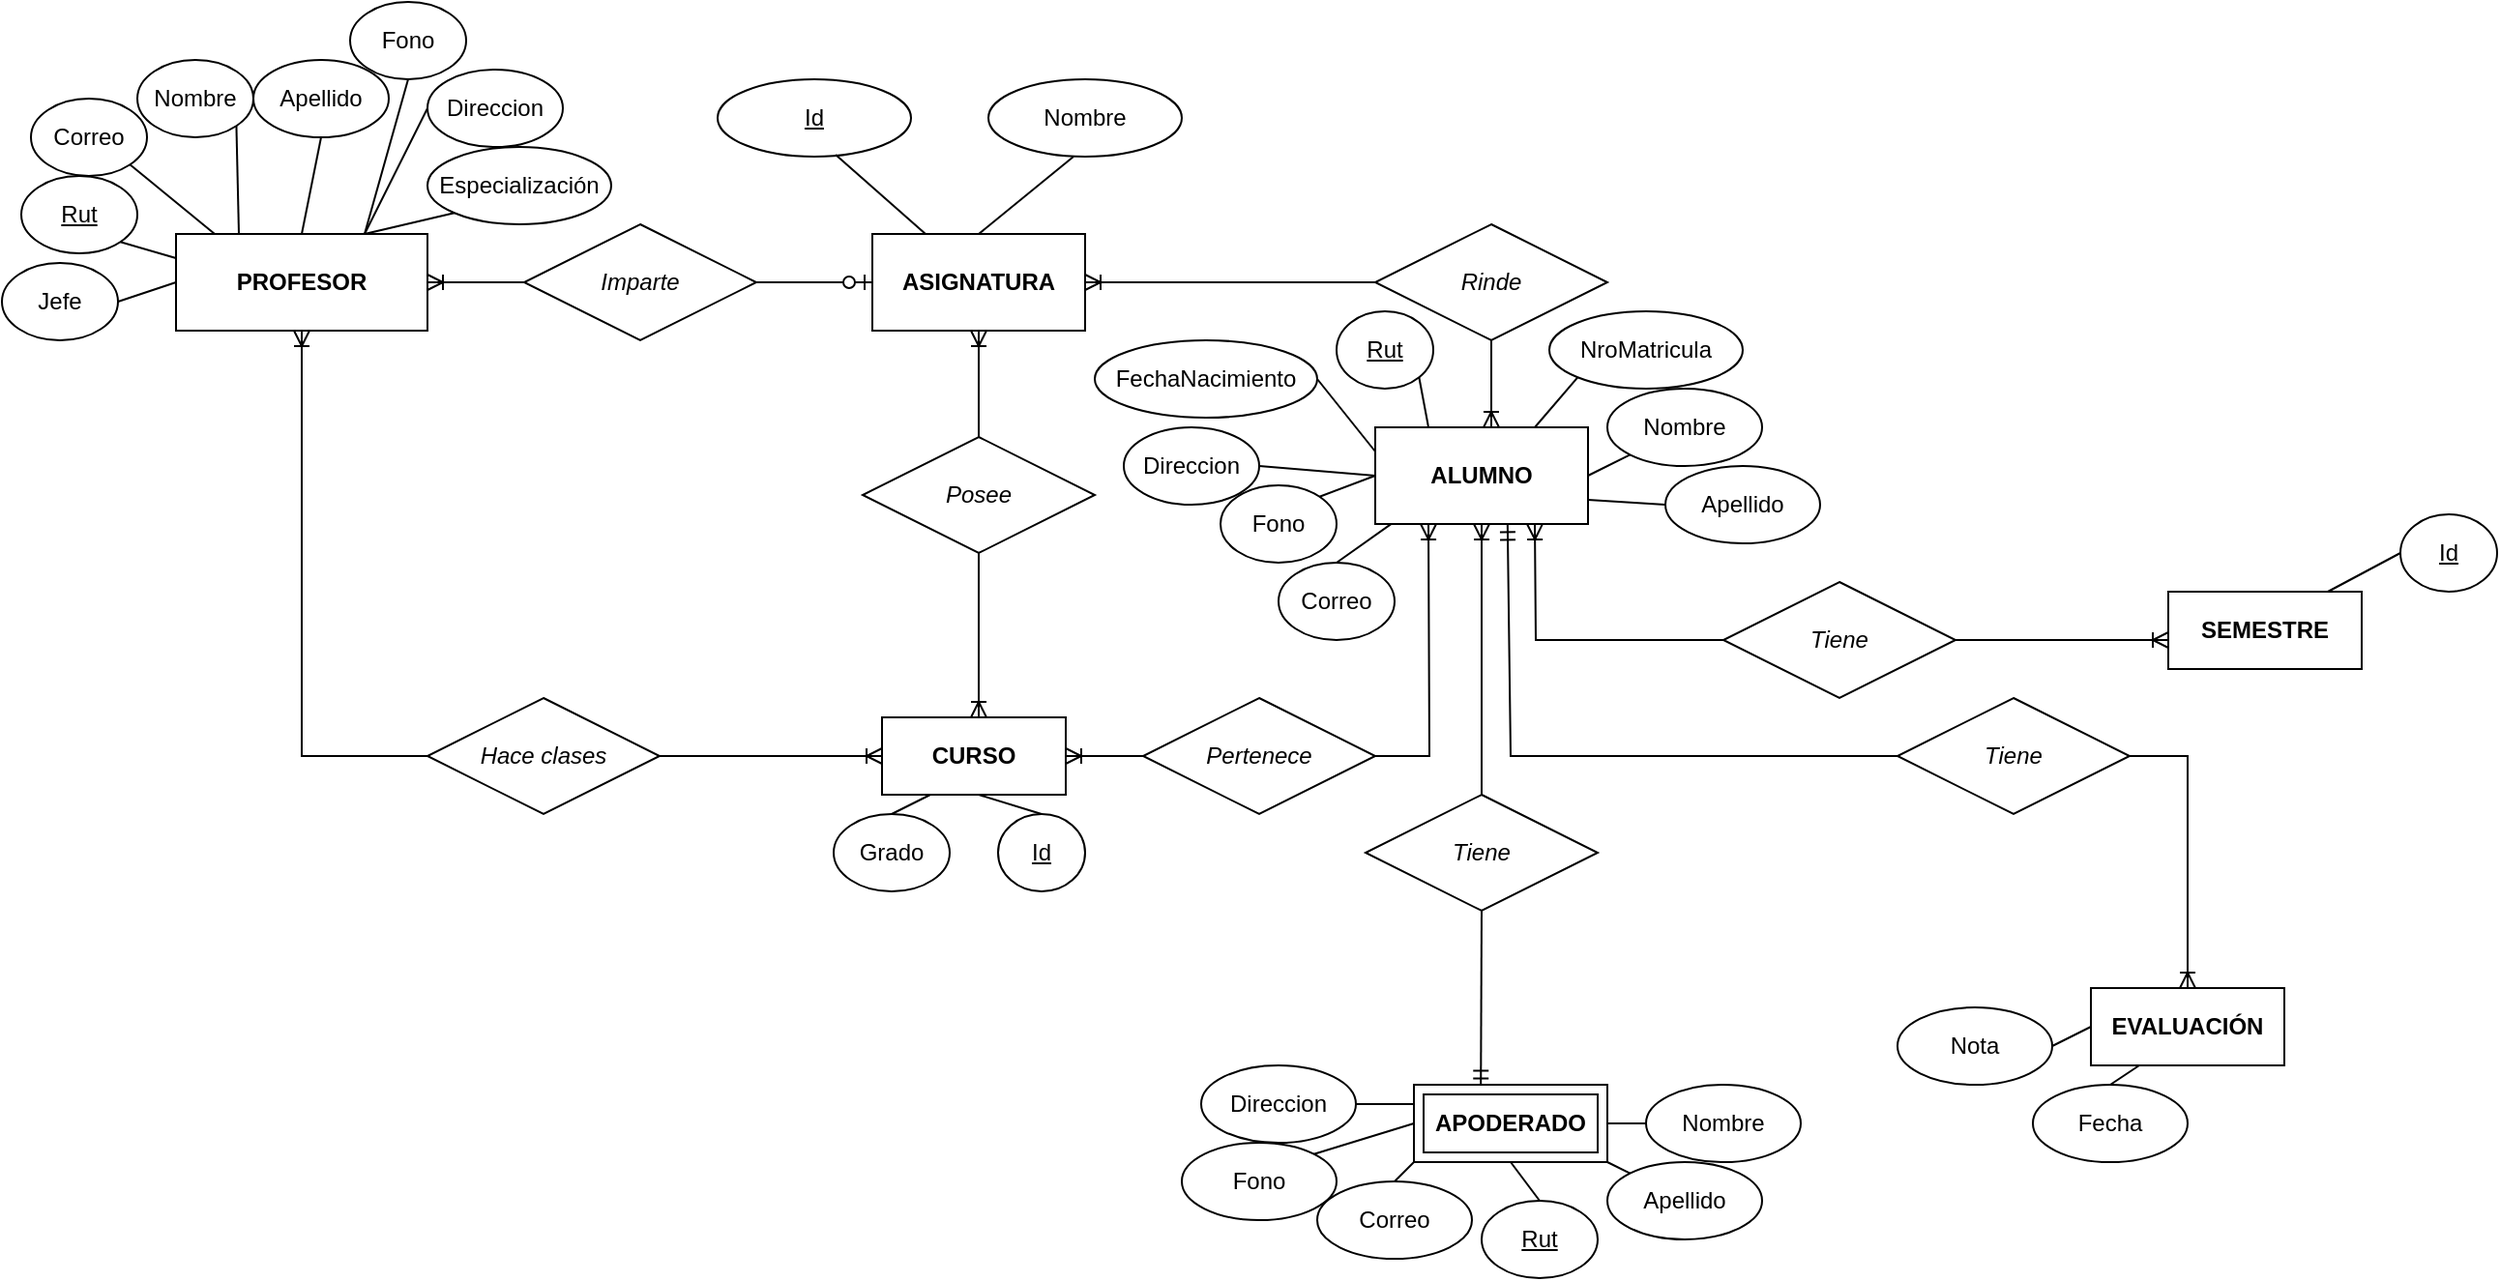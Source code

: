 <mxfile version="20.4.1" type="github"><diagram id="bdnQ-0BhdI4TAcYdlH-2" name="Página-1"><mxGraphModel dx="1278" dy="541" grid="1" gridSize="10" guides="1" tooltips="1" connect="1" arrows="1" fold="1" page="1" pageScale="1" pageWidth="900" pageHeight="1600" math="0" shadow="0"><root><mxCell id="0"/><mxCell id="1" parent="0"/><mxCell id="0XWbLk1M8rzaQDneOr1y-11" value="&lt;i&gt;Imparte&lt;/i&gt;" style="shape=rhombus;perimeter=rhombusPerimeter;whiteSpace=wrap;html=1;align=center;" parent="1" vertex="1"><mxGeometry x="580" y="295" width="120" height="60" as="geometry"/></mxCell><mxCell id="0XWbLk1M8rzaQDneOr1y-12" value="" style="edgeStyle=elbowEdgeStyle;fontSize=12;html=1;endArrow=ERzeroToOne;endFill=1;rounded=0;entryX=0;entryY=0.5;entryDx=0;entryDy=0;exitX=1;exitY=0.5;exitDx=0;exitDy=0;" parent="1" source="0XWbLk1M8rzaQDneOr1y-11" edge="1"><mxGeometry width="100" height="100" relative="1" as="geometry"><mxPoint x="670" y="480" as="sourcePoint"/><mxPoint x="760" y="325" as="targetPoint"/></mxGeometry></mxCell><mxCell id="0XWbLk1M8rzaQDneOr1y-13" value="" style="edgeStyle=elbowEdgeStyle;fontSize=12;html=1;endArrow=ERoneToMany;rounded=0;entryX=1;entryY=0.5;entryDx=0;entryDy=0;exitX=0;exitY=0.5;exitDx=0;exitDy=0;" parent="1" source="0XWbLk1M8rzaQDneOr1y-11" edge="1"><mxGeometry width="100" height="100" relative="1" as="geometry"><mxPoint x="590" y="490" as="sourcePoint"/><mxPoint x="530" y="325" as="targetPoint"/></mxGeometry></mxCell><mxCell id="0XWbLk1M8rzaQDneOr1y-20" value="&lt;i&gt;Hace clases&lt;/i&gt;" style="shape=rhombus;perimeter=rhombusPerimeter;whiteSpace=wrap;html=1;align=center;" parent="1" vertex="1"><mxGeometry x="530" y="540" width="120" height="60" as="geometry"/></mxCell><mxCell id="0XWbLk1M8rzaQDneOr1y-21" value="" style="fontSize=12;html=1;endArrow=ERoneToMany;rounded=0;entryX=0;entryY=0.5;entryDx=0;entryDy=0;" parent="1" edge="1"><mxGeometry width="100" height="100" relative="1" as="geometry"><mxPoint x="650" y="570" as="sourcePoint"/><mxPoint x="765" y="570" as="targetPoint"/><Array as="points"><mxPoint x="710" y="570"/></Array></mxGeometry></mxCell><mxCell id="0XWbLk1M8rzaQDneOr1y-22" value="" style="fontSize=12;html=1;endArrow=ERoneToMany;rounded=0;entryX=0.5;entryY=1;entryDx=0;entryDy=0;exitX=0;exitY=0.5;exitDx=0;exitDy=0;" parent="1" source="0XWbLk1M8rzaQDneOr1y-20" edge="1"><mxGeometry width="100" height="100" relative="1" as="geometry"><mxPoint x="465" y="570" as="sourcePoint"/><mxPoint x="465" y="350" as="targetPoint"/><Array as="points"><mxPoint x="465" y="570"/></Array></mxGeometry></mxCell><mxCell id="0XWbLk1M8rzaQDneOr1y-23" value="&lt;i&gt;Pertenece&lt;/i&gt;" style="shape=rhombus;perimeter=rhombusPerimeter;whiteSpace=wrap;html=1;align=center;" parent="1" vertex="1"><mxGeometry x="900" y="540" width="120" height="60" as="geometry"/></mxCell><mxCell id="0XWbLk1M8rzaQDneOr1y-25" value="" style="fontSize=12;html=1;endArrow=ERoneToMany;rounded=0;exitX=1;exitY=0.5;exitDx=0;exitDy=0;entryX=0.25;entryY=1;entryDx=0;entryDy=0;" parent="1" source="0XWbLk1M8rzaQDneOr1y-23" edge="1"><mxGeometry width="100" height="100" relative="1" as="geometry"><mxPoint x="640" y="580" as="sourcePoint"/><mxPoint x="1047.5" y="450" as="targetPoint"/><Array as="points"><mxPoint x="1048" y="570"/></Array></mxGeometry></mxCell><mxCell id="0XWbLk1M8rzaQDneOr1y-26" value="&lt;i&gt;Rinde&lt;/i&gt;" style="shape=rhombus;perimeter=rhombusPerimeter;whiteSpace=wrap;html=1;align=center;" parent="1" vertex="1"><mxGeometry x="1020" y="295" width="120" height="60" as="geometry"/></mxCell><mxCell id="0XWbLk1M8rzaQDneOr1y-27" value="" style="edgeStyle=elbowEdgeStyle;fontSize=12;html=1;endArrow=ERoneToMany;rounded=0;entryX=1;entryY=0.5;entryDx=0;entryDy=0;exitX=0;exitY=0.5;exitDx=0;exitDy=0;" parent="1" source="0XWbLk1M8rzaQDneOr1y-26" edge="1"><mxGeometry width="100" height="100" relative="1" as="geometry"><mxPoint x="800" y="500" as="sourcePoint"/><mxPoint x="870" y="325" as="targetPoint"/></mxGeometry></mxCell><mxCell id="0XWbLk1M8rzaQDneOr1y-28" value="" style="fontSize=12;html=1;endArrow=ERoneToMany;rounded=0;exitX=0.5;exitY=1;exitDx=0;exitDy=0;" parent="1" source="0XWbLk1M8rzaQDneOr1y-26" edge="1"><mxGeometry width="100" height="100" relative="1" as="geometry"><mxPoint x="810" y="470" as="sourcePoint"/><mxPoint x="1080" y="400" as="targetPoint"/></mxGeometry></mxCell><mxCell id="0XWbLk1M8rzaQDneOr1y-43" value="&lt;u&gt;Id&lt;/u&gt;" style="ellipse;whiteSpace=wrap;html=1;align=center;" parent="1" vertex="1"><mxGeometry x="680" y="220" width="100" height="40" as="geometry"/></mxCell><mxCell id="0XWbLk1M8rzaQDneOr1y-44" value="Nombre" style="ellipse;whiteSpace=wrap;html=1;align=center;" parent="1" vertex="1"><mxGeometry x="820" y="220" width="100" height="40" as="geometry"/></mxCell><mxCell id="0XWbLk1M8rzaQDneOr1y-45" value="" style="endArrow=none;html=1;rounded=0;exitX=0.25;exitY=0;exitDx=0;exitDy=0;entryX=0.61;entryY=0.975;entryDx=0;entryDy=0;entryPerimeter=0;" parent="1" source="xwqHHCTengvlu3q1u-sC-12" target="0XWbLk1M8rzaQDneOr1y-43" edge="1"><mxGeometry relative="1" as="geometry"><mxPoint x="767.04" y="298" as="sourcePoint"/><mxPoint x="920" y="160" as="targetPoint"/></mxGeometry></mxCell><mxCell id="0XWbLk1M8rzaQDneOr1y-46" value="" style="endArrow=none;html=1;rounded=0;exitX=0.5;exitY=0;exitDx=0;exitDy=0;entryX=0.44;entryY=1;entryDx=0;entryDy=0;entryPerimeter=0;" parent="1" target="0XWbLk1M8rzaQDneOr1y-44" edge="1"><mxGeometry relative="1" as="geometry"><mxPoint x="815" y="300" as="sourcePoint"/><mxPoint x="1060" y="250" as="targetPoint"/></mxGeometry></mxCell><mxCell id="0XWbLk1M8rzaQDneOr1y-47" value="Nombre" style="ellipse;whiteSpace=wrap;html=1;align=center;" parent="1" vertex="1"><mxGeometry x="380" y="210" width="60" height="40" as="geometry"/></mxCell><mxCell id="0XWbLk1M8rzaQDneOr1y-48" value="Apellido" style="ellipse;whiteSpace=wrap;html=1;align=center;" parent="1" vertex="1"><mxGeometry x="440" y="210" width="70" height="40" as="geometry"/></mxCell><mxCell id="0XWbLk1M8rzaQDneOr1y-49" value="" style="endArrow=none;html=1;rounded=0;exitX=1;exitY=1;exitDx=0;exitDy=0;entryX=0.25;entryY=0;entryDx=0;entryDy=0;" parent="1" source="0XWbLk1M8rzaQDneOr1y-47" edge="1"><mxGeometry relative="1" as="geometry"><mxPoint x="440" y="290" as="sourcePoint"/><mxPoint x="432.5" y="300" as="targetPoint"/></mxGeometry></mxCell><mxCell id="0XWbLk1M8rzaQDneOr1y-50" value="" style="endArrow=none;html=1;rounded=0;exitX=0.5;exitY=0;exitDx=0;exitDy=0;entryX=0.5;entryY=1;entryDx=0;entryDy=0;" parent="1" target="0XWbLk1M8rzaQDneOr1y-48" edge="1"><mxGeometry relative="1" as="geometry"><mxPoint x="465" y="300" as="sourcePoint"/><mxPoint x="710" y="280" as="targetPoint"/></mxGeometry></mxCell><mxCell id="0XWbLk1M8rzaQDneOr1y-51" value="Grado" style="ellipse;whiteSpace=wrap;html=1;align=center;" parent="1" vertex="1"><mxGeometry x="740" y="600" width="60" height="40" as="geometry"/></mxCell><mxCell id="0XWbLk1M8rzaQDneOr1y-52" value="" style="endArrow=none;html=1;rounded=0;exitX=0.5;exitY=0;exitDx=0;exitDy=0;entryX=0.25;entryY=1;entryDx=0;entryDy=0;" parent="1" source="0XWbLk1M8rzaQDneOr1y-51" edge="1"><mxGeometry relative="1" as="geometry"><mxPoint x="780" y="620" as="sourcePoint"/><mxPoint x="790" y="590" as="targetPoint"/></mxGeometry></mxCell><mxCell id="0XWbLk1M8rzaQDneOr1y-53" value="&lt;u&gt;Id&lt;/u&gt;" style="ellipse;whiteSpace=wrap;html=1;align=center;" parent="1" vertex="1"><mxGeometry x="825" y="600" width="45" height="40" as="geometry"/></mxCell><mxCell id="0XWbLk1M8rzaQDneOr1y-54" value="" style="endArrow=none;html=1;rounded=0;exitX=0.5;exitY=1;exitDx=0;exitDy=0;entryX=0.5;entryY=0;entryDx=0;entryDy=0;" parent="1" target="0XWbLk1M8rzaQDneOr1y-53" edge="1"><mxGeometry relative="1" as="geometry"><mxPoint x="815" y="590" as="sourcePoint"/><mxPoint x="1030" y="610" as="targetPoint"/></mxGeometry></mxCell><mxCell id="0XWbLk1M8rzaQDneOr1y-55" value="&lt;u&gt;Rut&lt;/u&gt;" style="ellipse;whiteSpace=wrap;html=1;align=center;" parent="1" vertex="1"><mxGeometry x="320" y="270" width="60" height="40" as="geometry"/></mxCell><mxCell id="0XWbLk1M8rzaQDneOr1y-56" value="" style="endArrow=none;html=1;rounded=0;exitX=1;exitY=1;exitDx=0;exitDy=0;entryX=0;entryY=0.25;entryDx=0;entryDy=0;" parent="1" source="0XWbLk1M8rzaQDneOr1y-55" edge="1"><mxGeometry relative="1" as="geometry"><mxPoint x="510" y="380" as="sourcePoint"/><mxPoint x="400" y="312.5" as="targetPoint"/></mxGeometry></mxCell><mxCell id="0XWbLk1M8rzaQDneOr1y-57" value="Nombre" style="ellipse;whiteSpace=wrap;html=1;align=center;" parent="1" vertex="1"><mxGeometry x="1140" y="380" width="80" height="40" as="geometry"/></mxCell><mxCell id="0XWbLk1M8rzaQDneOr1y-58" value="Apellido" style="ellipse;whiteSpace=wrap;html=1;align=center;" parent="1" vertex="1"><mxGeometry x="1170" y="420" width="80" height="40" as="geometry"/></mxCell><mxCell id="0XWbLk1M8rzaQDneOr1y-59" value="&lt;u&gt;Rut&lt;/u&gt;" style="ellipse;whiteSpace=wrap;html=1;align=center;" parent="1" vertex="1"><mxGeometry x="1000" y="340" width="50" height="40" as="geometry"/></mxCell><mxCell id="0XWbLk1M8rzaQDneOr1y-62" value="" style="endArrow=none;html=1;rounded=0;exitX=1;exitY=0.5;exitDx=0;exitDy=0;entryX=0;entryY=1;entryDx=0;entryDy=0;" parent="1" target="0XWbLk1M8rzaQDneOr1y-57" edge="1"><mxGeometry relative="1" as="geometry"><mxPoint x="1130" y="425" as="sourcePoint"/><mxPoint x="1260" y="330" as="targetPoint"/></mxGeometry></mxCell><mxCell id="0XWbLk1M8rzaQDneOr1y-63" value="" style="endArrow=none;html=1;rounded=0;exitX=1;exitY=0.75;exitDx=0;exitDy=0;entryX=0;entryY=0.5;entryDx=0;entryDy=0;" parent="1" target="0XWbLk1M8rzaQDneOr1y-58" edge="1"><mxGeometry relative="1" as="geometry"><mxPoint x="1130" y="437.5" as="sourcePoint"/><mxPoint x="1360" y="380" as="targetPoint"/></mxGeometry></mxCell><mxCell id="0XWbLk1M8rzaQDneOr1y-64" value="" style="endArrow=none;html=1;rounded=0;exitX=1;exitY=1;exitDx=0;exitDy=0;entryX=0.25;entryY=0;entryDx=0;entryDy=0;" parent="1" source="0XWbLk1M8rzaQDneOr1y-59" edge="1"><mxGeometry relative="1" as="geometry"><mxPoint x="860" y="480" as="sourcePoint"/><mxPoint x="1047.5" y="400" as="targetPoint"/></mxGeometry></mxCell><mxCell id="dlj0a-jhVRtgYwN9_yWT-1" value="" style="endArrow=none;html=1;rounded=0;exitX=0.75;exitY=0;exitDx=0;exitDy=0;entryX=0;entryY=0.5;entryDx=0;entryDy=0;" parent="1" target="dlj0a-jhVRtgYwN9_yWT-3" edge="1"><mxGeometry relative="1" as="geometry"><mxPoint x="497.5" y="300" as="sourcePoint"/><mxPoint x="560" y="260" as="targetPoint"/></mxGeometry></mxCell><mxCell id="dlj0a-jhVRtgYwN9_yWT-3" value="Direccion" style="ellipse;whiteSpace=wrap;html=1;align=center;" parent="1" vertex="1"><mxGeometry x="530" y="215" width="70" height="40" as="geometry"/></mxCell><mxCell id="dlj0a-jhVRtgYwN9_yWT-4" value="Especialización" style="ellipse;whiteSpace=wrap;html=1;align=center;" parent="1" vertex="1"><mxGeometry x="530" y="255" width="95" height="40" as="geometry"/></mxCell><mxCell id="dlj0a-jhVRtgYwN9_yWT-5" value="" style="endArrow=none;html=1;rounded=0;entryX=0;entryY=1;entryDx=0;entryDy=0;exitX=0.75;exitY=0;exitDx=0;exitDy=0;" parent="1" target="dlj0a-jhVRtgYwN9_yWT-4" edge="1"><mxGeometry width="50" height="50" relative="1" as="geometry"><mxPoint x="497.5" y="300" as="sourcePoint"/><mxPoint x="790" y="340" as="targetPoint"/></mxGeometry></mxCell><mxCell id="dlj0a-jhVRtgYwN9_yWT-6" value="Correo" style="ellipse;whiteSpace=wrap;html=1;align=center;" parent="1" vertex="1"><mxGeometry x="325" y="230" width="60" height="40" as="geometry"/></mxCell><mxCell id="dlj0a-jhVRtgYwN9_yWT-7" value="" style="endArrow=none;html=1;rounded=0;entryX=1;entryY=1;entryDx=0;entryDy=0;" parent="1" target="dlj0a-jhVRtgYwN9_yWT-6" edge="1"><mxGeometry width="50" height="50" relative="1" as="geometry"><mxPoint x="420" y="300" as="sourcePoint"/><mxPoint x="660" y="430" as="targetPoint"/></mxGeometry></mxCell><mxCell id="dlj0a-jhVRtgYwN9_yWT-8" value="Fono" style="ellipse;whiteSpace=wrap;html=1;align=center;" parent="1" vertex="1"><mxGeometry x="490" y="180" width="60" height="40" as="geometry"/></mxCell><mxCell id="dlj0a-jhVRtgYwN9_yWT-9" value="" style="endArrow=none;html=1;rounded=0;entryX=0.5;entryY=1;entryDx=0;entryDy=0;exitX=0.75;exitY=0;exitDx=0;exitDy=0;" parent="1" target="dlj0a-jhVRtgYwN9_yWT-8" edge="1"><mxGeometry width="50" height="50" relative="1" as="geometry"><mxPoint x="497.5" y="300" as="sourcePoint"/><mxPoint x="660" y="430" as="targetPoint"/></mxGeometry></mxCell><mxCell id="dlj0a-jhVRtgYwN9_yWT-10" value="NroMatricula" style="ellipse;whiteSpace=wrap;html=1;align=center;" parent="1" vertex="1"><mxGeometry x="1110" y="340" width="100" height="40" as="geometry"/></mxCell><mxCell id="dlj0a-jhVRtgYwN9_yWT-11" value="" style="endArrow=none;html=1;rounded=0;entryX=0;entryY=1;entryDx=0;entryDy=0;exitX=0.75;exitY=0;exitDx=0;exitDy=0;" parent="1" target="dlj0a-jhVRtgYwN9_yWT-10" edge="1"><mxGeometry width="50" height="50" relative="1" as="geometry"><mxPoint x="1102.5" y="400" as="sourcePoint"/><mxPoint x="980" y="430" as="targetPoint"/></mxGeometry></mxCell><mxCell id="dlj0a-jhVRtgYwN9_yWT-12" value="FechaNacimiento" style="ellipse;whiteSpace=wrap;html=1;align=center;" parent="1" vertex="1"><mxGeometry x="875" y="355" width="115" height="40" as="geometry"/></mxCell><mxCell id="dlj0a-jhVRtgYwN9_yWT-13" value="" style="endArrow=none;html=1;rounded=0;exitX=0;exitY=0.25;exitDx=0;exitDy=0;entryX=1;entryY=0.5;entryDx=0;entryDy=0;" parent="1" target="dlj0a-jhVRtgYwN9_yWT-12" edge="1"><mxGeometry width="50" height="50" relative="1" as="geometry"><mxPoint x="1020" y="412.5" as="sourcePoint"/><mxPoint x="980" y="430" as="targetPoint"/></mxGeometry></mxCell><mxCell id="dlj0a-jhVRtgYwN9_yWT-14" value="Direccion" style="ellipse;whiteSpace=wrap;html=1;align=center;" parent="1" vertex="1"><mxGeometry x="890" y="400" width="70" height="40" as="geometry"/></mxCell><mxCell id="dlj0a-jhVRtgYwN9_yWT-15" value="Fono" style="ellipse;whiteSpace=wrap;html=1;align=center;" parent="1" vertex="1"><mxGeometry x="940" y="430" width="60" height="40" as="geometry"/></mxCell><mxCell id="dlj0a-jhVRtgYwN9_yWT-17" value="" style="endArrow=none;html=1;rounded=0;entryX=0;entryY=0.5;entryDx=0;entryDy=0;exitX=1;exitY=0;exitDx=0;exitDy=0;" parent="1" source="dlj0a-jhVRtgYwN9_yWT-15" edge="1"><mxGeometry width="50" height="50" relative="1" as="geometry"><mxPoint x="930" y="470" as="sourcePoint"/><mxPoint x="1020" y="425" as="targetPoint"/></mxGeometry></mxCell><mxCell id="dlj0a-jhVRtgYwN9_yWT-18" value="" style="endArrow=none;html=1;rounded=0;exitX=1;exitY=0.5;exitDx=0;exitDy=0;entryX=0;entryY=0.5;entryDx=0;entryDy=0;" parent="1" source="dlj0a-jhVRtgYwN9_yWT-14" target="xwqHHCTengvlu3q1u-sC-15" edge="1"><mxGeometry width="50" height="50" relative="1" as="geometry"><mxPoint x="930" y="480" as="sourcePoint"/><mxPoint x="1020" y="412.5" as="targetPoint"/></mxGeometry></mxCell><mxCell id="dlj0a-jhVRtgYwN9_yWT-19" value="Correo" style="ellipse;whiteSpace=wrap;html=1;align=center;" parent="1" vertex="1"><mxGeometry x="970" y="470" width="60" height="40" as="geometry"/></mxCell><mxCell id="dlj0a-jhVRtgYwN9_yWT-20" value="" style="endArrow=none;html=1;rounded=0;entryX=0.085;entryY=0.984;entryDx=0;entryDy=0;exitX=0.5;exitY=0;exitDx=0;exitDy=0;entryPerimeter=0;" parent="1" source="dlj0a-jhVRtgYwN9_yWT-19" edge="1"><mxGeometry width="50" height="50" relative="1" as="geometry"><mxPoint x="1010" y="470" as="sourcePoint"/><mxPoint x="1029.35" y="449.2" as="targetPoint"/></mxGeometry></mxCell><mxCell id="dlj0a-jhVRtgYwN9_yWT-25" value="" style="fontSize=12;html=1;endArrow=ERmandOne;rounded=0;exitX=0.5;exitY=1;exitDx=0;exitDy=0;entryX=0.346;entryY=0.018;entryDx=0;entryDy=0;entryPerimeter=0;" parent="1" source="dlj0a-jhVRtgYwN9_yWT-26" target="dlj0a-jhVRtgYwN9_yWT-32" edge="1"><mxGeometry width="100" height="100" relative="1" as="geometry"><mxPoint x="1130" y="600" as="sourcePoint"/><mxPoint x="1130" y="710" as="targetPoint"/><Array as="points"/></mxGeometry></mxCell><mxCell id="dlj0a-jhVRtgYwN9_yWT-26" value="&lt;i&gt;Tiene&lt;/i&gt;" style="shape=rhombus;perimeter=rhombusPerimeter;whiteSpace=wrap;html=1;align=center;" parent="1" vertex="1"><mxGeometry x="1015" y="590" width="120" height="60" as="geometry"/></mxCell><mxCell id="dlj0a-jhVRtgYwN9_yWT-29" value="" style="fontSize=12;html=1;endArrow=ERoneToMany;rounded=0;entryX=0.5;entryY=1;entryDx=0;entryDy=0;" parent="1" edge="1"><mxGeometry width="100" height="100" relative="1" as="geometry"><mxPoint x="1075" y="590" as="sourcePoint"/><mxPoint x="1075" y="450" as="targetPoint"/><Array as="points"/></mxGeometry></mxCell><mxCell id="dlj0a-jhVRtgYwN9_yWT-30" value="&lt;u&gt;Rut&lt;/u&gt;" style="ellipse;whiteSpace=wrap;html=1;align=center;" parent="1" vertex="1"><mxGeometry x="1075" y="800" width="60" height="40" as="geometry"/></mxCell><mxCell id="dlj0a-jhVRtgYwN9_yWT-32" value="&lt;b&gt;APODERADO&lt;/b&gt;" style="shape=ext;margin=3;double=1;whiteSpace=wrap;html=1;align=center;" parent="1" vertex="1"><mxGeometry x="1040" y="740" width="100" height="40" as="geometry"/></mxCell><mxCell id="dlj0a-jhVRtgYwN9_yWT-33" value="Nombre" style="ellipse;whiteSpace=wrap;html=1;align=center;" parent="1" vertex="1"><mxGeometry x="1160" y="740" width="80" height="40" as="geometry"/></mxCell><mxCell id="dlj0a-jhVRtgYwN9_yWT-34" value="Apellido" style="ellipse;whiteSpace=wrap;html=1;align=center;" parent="1" vertex="1"><mxGeometry x="1140" y="780" width="80" height="40" as="geometry"/></mxCell><mxCell id="dlj0a-jhVRtgYwN9_yWT-35" value="Direccion" style="ellipse;whiteSpace=wrap;html=1;align=center;" parent="1" vertex="1"><mxGeometry x="930" y="730" width="80" height="40" as="geometry"/></mxCell><mxCell id="dlj0a-jhVRtgYwN9_yWT-36" value="Fono" style="ellipse;whiteSpace=wrap;html=1;align=center;" parent="1" vertex="1"><mxGeometry x="920" y="770" width="80" height="40" as="geometry"/></mxCell><mxCell id="dlj0a-jhVRtgYwN9_yWT-39" value="Correo" style="ellipse;whiteSpace=wrap;html=1;align=center;" parent="1" vertex="1"><mxGeometry x="990" y="790" width="80" height="40" as="geometry"/></mxCell><mxCell id="dlj0a-jhVRtgYwN9_yWT-40" value="" style="endArrow=none;html=1;rounded=0;entryX=0;entryY=0.25;entryDx=0;entryDy=0;exitX=1;exitY=0.5;exitDx=0;exitDy=0;" parent="1" source="dlj0a-jhVRtgYwN9_yWT-35" target="dlj0a-jhVRtgYwN9_yWT-32" edge="1"><mxGeometry width="50" height="50" relative="1" as="geometry"><mxPoint x="800" y="840" as="sourcePoint"/><mxPoint x="850" y="790" as="targetPoint"/></mxGeometry></mxCell><mxCell id="dlj0a-jhVRtgYwN9_yWT-41" value="" style="endArrow=none;html=1;rounded=0;entryX=0;entryY=0.5;entryDx=0;entryDy=0;exitX=1;exitY=0;exitDx=0;exitDy=0;" parent="1" source="dlj0a-jhVRtgYwN9_yWT-36" target="dlj0a-jhVRtgYwN9_yWT-32" edge="1"><mxGeometry width="50" height="50" relative="1" as="geometry"><mxPoint x="800" y="840" as="sourcePoint"/><mxPoint x="850" y="790" as="targetPoint"/></mxGeometry></mxCell><mxCell id="dlj0a-jhVRtgYwN9_yWT-42" value="" style="endArrow=none;html=1;rounded=0;entryX=0;entryY=1;entryDx=0;entryDy=0;exitX=0.5;exitY=0;exitDx=0;exitDy=0;" parent="1" source="dlj0a-jhVRtgYwN9_yWT-39" target="dlj0a-jhVRtgYwN9_yWT-32" edge="1"><mxGeometry width="50" height="50" relative="1" as="geometry"><mxPoint x="800" y="840" as="sourcePoint"/><mxPoint x="850" y="790" as="targetPoint"/></mxGeometry></mxCell><mxCell id="dlj0a-jhVRtgYwN9_yWT-43" value="" style="endArrow=none;html=1;rounded=0;entryX=1;entryY=1;entryDx=0;entryDy=0;exitX=0;exitY=0;exitDx=0;exitDy=0;" parent="1" source="dlj0a-jhVRtgYwN9_yWT-34" target="dlj0a-jhVRtgYwN9_yWT-32" edge="1"><mxGeometry width="50" height="50" relative="1" as="geometry"><mxPoint x="800" y="840" as="sourcePoint"/><mxPoint x="850" y="790" as="targetPoint"/></mxGeometry></mxCell><mxCell id="dlj0a-jhVRtgYwN9_yWT-44" value="" style="endArrow=none;html=1;rounded=0;entryX=0;entryY=0.5;entryDx=0;entryDy=0;exitX=1;exitY=0.5;exitDx=0;exitDy=0;" parent="1" source="dlj0a-jhVRtgYwN9_yWT-32" target="dlj0a-jhVRtgYwN9_yWT-33" edge="1"><mxGeometry width="50" height="50" relative="1" as="geometry"><mxPoint x="800" y="840" as="sourcePoint"/><mxPoint x="850" y="790" as="targetPoint"/></mxGeometry></mxCell><mxCell id="dlj0a-jhVRtgYwN9_yWT-45" value="" style="endArrow=none;html=1;rounded=0;entryX=0.5;entryY=0;entryDx=0;entryDy=0;exitX=0.5;exitY=1;exitDx=0;exitDy=0;" parent="1" source="dlj0a-jhVRtgYwN9_yWT-32" target="dlj0a-jhVRtgYwN9_yWT-30" edge="1"><mxGeometry width="50" height="50" relative="1" as="geometry"><mxPoint x="1160" y="740" as="sourcePoint"/><mxPoint x="850" y="790" as="targetPoint"/></mxGeometry></mxCell><mxCell id="dlj0a-jhVRtgYwN9_yWT-48" value="" style="fontSize=12;html=1;endArrow=ERoneToMany;rounded=0;entryX=1;entryY=0.5;entryDx=0;entryDy=0;" parent="1" source="0XWbLk1M8rzaQDneOr1y-23" target="xwqHHCTengvlu3q1u-sC-13" edge="1"><mxGeometry width="100" height="100" relative="1" as="geometry"><mxPoint x="670" y="530" as="sourcePoint"/><mxPoint x="865" y="570" as="targetPoint"/></mxGeometry></mxCell><mxCell id="dlj0a-jhVRtgYwN9_yWT-49" value="&lt;i&gt;Posee&lt;/i&gt;" style="shape=rhombus;perimeter=rhombusPerimeter;whiteSpace=wrap;html=1;align=center;" parent="1" vertex="1"><mxGeometry x="755" y="405" width="120" height="60" as="geometry"/></mxCell><mxCell id="dlj0a-jhVRtgYwN9_yWT-50" value="" style="fontSize=12;html=1;endArrow=ERoneToMany;rounded=0;exitX=0.5;exitY=0;exitDx=0;exitDy=0;entryX=0.5;entryY=1;entryDx=0;entryDy=0;" parent="1" source="dlj0a-jhVRtgYwN9_yWT-49" edge="1"><mxGeometry width="100" height="100" relative="1" as="geometry"><mxPoint x="890" y="530" as="sourcePoint"/><mxPoint x="815" y="350" as="targetPoint"/></mxGeometry></mxCell><mxCell id="dlj0a-jhVRtgYwN9_yWT-51" value="" style="fontSize=12;html=1;endArrow=ERoneToMany;rounded=0;exitX=0.5;exitY=1;exitDx=0;exitDy=0;entryX=0.5;entryY=0;entryDx=0;entryDy=0;" parent="1" source="dlj0a-jhVRtgYwN9_yWT-49" edge="1"><mxGeometry width="100" height="100" relative="1" as="geometry"><mxPoint x="890" y="530" as="sourcePoint"/><mxPoint x="815" y="550" as="targetPoint"/></mxGeometry></mxCell><mxCell id="dlj0a-jhVRtgYwN9_yWT-52" value="Jefe" style="ellipse;whiteSpace=wrap;html=1;align=center;" parent="1" vertex="1"><mxGeometry x="310" y="315" width="60" height="40" as="geometry"/></mxCell><mxCell id="dlj0a-jhVRtgYwN9_yWT-54" value="" style="endArrow=none;html=1;rounded=0;entryX=0;entryY=0.5;entryDx=0;entryDy=0;exitX=1;exitY=0.5;exitDx=0;exitDy=0;" parent="1" source="dlj0a-jhVRtgYwN9_yWT-52" edge="1"><mxGeometry width="50" height="50" relative="1" as="geometry"><mxPoint x="507.5" y="310" as="sourcePoint"/><mxPoint x="400" y="325" as="targetPoint"/></mxGeometry></mxCell><mxCell id="dlj0a-jhVRtgYwN9_yWT-55" value="" style="fontSize=12;html=1;endArrow=ERoneToMany;rounded=0;entryX=0.75;entryY=1;entryDx=0;entryDy=0;" parent="1" edge="1" source="dlj0a-jhVRtgYwN9_yWT-56"><mxGeometry width="100" height="100" relative="1" as="geometry"><mxPoint x="1200" y="540" as="sourcePoint"/><mxPoint x="1102.5" y="450" as="targetPoint"/><Array as="points"><mxPoint x="1103" y="510"/></Array></mxGeometry></mxCell><mxCell id="dlj0a-jhVRtgYwN9_yWT-56" value="&lt;i&gt;Tiene&lt;/i&gt;" style="shape=rhombus;perimeter=rhombusPerimeter;whiteSpace=wrap;html=1;align=center;" parent="1" vertex="1"><mxGeometry x="1200" y="480" width="120" height="60" as="geometry"/></mxCell><mxCell id="dlj0a-jhVRtgYwN9_yWT-58" value="" style="fontSize=12;html=1;endArrow=ERoneToMany;rounded=0;exitX=1;exitY=0.5;exitDx=0;exitDy=0;entryX=0;entryY=0.5;entryDx=0;entryDy=0;" parent="1" source="dlj0a-jhVRtgYwN9_yWT-56" edge="1"><mxGeometry width="100" height="100" relative="1" as="geometry"><mxPoint x="1110" y="590" as="sourcePoint"/><mxPoint x="1430" y="510" as="targetPoint"/></mxGeometry></mxCell><mxCell id="dlj0a-jhVRtgYwN9_yWT-60" value="" style="endArrow=none;html=1;rounded=0;entryX=0.75;entryY=0;entryDx=0;entryDy=0;exitX=0;exitY=0.5;exitDx=0;exitDy=0;" parent="1" edge="1" source="dlj0a-jhVRtgYwN9_yWT-61"><mxGeometry relative="1" as="geometry"><mxPoint x="1500" y="590" as="sourcePoint"/><mxPoint x="1512.5" y="485" as="targetPoint"/></mxGeometry></mxCell><mxCell id="dlj0a-jhVRtgYwN9_yWT-61" value="&lt;u&gt;Id&lt;/u&gt;" style="ellipse;whiteSpace=wrap;html=1;align=center;" parent="1" vertex="1"><mxGeometry x="1550" y="445" width="50" height="40" as="geometry"/></mxCell><mxCell id="xwqHHCTengvlu3q1u-sC-5" value="&lt;i&gt;Tiene&lt;/i&gt;" style="shape=rhombus;perimeter=rhombusPerimeter;whiteSpace=wrap;html=1;align=center;" vertex="1" parent="1"><mxGeometry x="1290" y="540" width="120" height="60" as="geometry"/></mxCell><mxCell id="xwqHHCTengvlu3q1u-sC-6" value="" style="fontSize=12;html=1;endArrow=ERmandOne;rounded=0;exitX=0;exitY=0.5;exitDx=0;exitDy=0;entryX=0.622;entryY=1.004;entryDx=0;entryDy=0;entryPerimeter=0;" edge="1" parent="1" source="xwqHHCTengvlu3q1u-sC-5"><mxGeometry width="100" height="100" relative="1" as="geometry"><mxPoint x="1085" y="660" as="sourcePoint"/><mxPoint x="1088.42" y="450.2" as="targetPoint"/><Array as="points"><mxPoint x="1090" y="570"/></Array></mxGeometry></mxCell><mxCell id="xwqHHCTengvlu3q1u-sC-7" value="" style="fontSize=12;html=1;endArrow=ERoneToMany;rounded=0;exitX=1;exitY=0.5;exitDx=0;exitDy=0;" edge="1" parent="1" source="xwqHHCTengvlu3q1u-sC-5"><mxGeometry width="100" height="100" relative="1" as="geometry"><mxPoint x="1440" y="570" as="sourcePoint"/><mxPoint x="1440" y="690" as="targetPoint"/><Array as="points"><mxPoint x="1440" y="570"/></Array></mxGeometry></mxCell><mxCell id="xwqHHCTengvlu3q1u-sC-9" value="" style="endArrow=none;html=1;rounded=0;entryX=0;entryY=0.5;entryDx=0;entryDy=0;exitX=1;exitY=0.5;exitDx=0;exitDy=0;" edge="1" parent="1" source="xwqHHCTengvlu3q1u-sC-10"><mxGeometry relative="1" as="geometry"><mxPoint x="1370" y="710" as="sourcePoint"/><mxPoint x="1390" y="710" as="targetPoint"/></mxGeometry></mxCell><mxCell id="xwqHHCTengvlu3q1u-sC-10" value="Nota" style="ellipse;whiteSpace=wrap;html=1;align=center;" vertex="1" parent="1"><mxGeometry x="1290" y="700" width="80" height="40" as="geometry"/></mxCell><mxCell id="xwqHHCTengvlu3q1u-sC-11" value="&lt;b&gt;PROFESOR&lt;/b&gt;" style="whiteSpace=wrap;html=1;align=center;" vertex="1" parent="1"><mxGeometry x="400" y="300" width="130" height="50" as="geometry"/></mxCell><mxCell id="xwqHHCTengvlu3q1u-sC-12" value="&lt;b&gt;ASIGNATURA&lt;/b&gt;" style="whiteSpace=wrap;html=1;align=center;" vertex="1" parent="1"><mxGeometry x="760" y="300" width="110" height="50" as="geometry"/></mxCell><mxCell id="xwqHHCTengvlu3q1u-sC-13" value="&lt;b&gt;CURSO&lt;/b&gt;" style="whiteSpace=wrap;html=1;align=center;" vertex="1" parent="1"><mxGeometry x="765" y="550" width="95" height="40" as="geometry"/></mxCell><mxCell id="xwqHHCTengvlu3q1u-sC-15" value="&lt;b&gt;ALUMNO&lt;/b&gt;" style="whiteSpace=wrap;html=1;align=center;" vertex="1" parent="1"><mxGeometry x="1020" y="400" width="110" height="50" as="geometry"/></mxCell><mxCell id="xwqHHCTengvlu3q1u-sC-16" value="&lt;b&gt;EVALUACIÓN&lt;/b&gt;" style="whiteSpace=wrap;html=1;align=center;" vertex="1" parent="1"><mxGeometry x="1390" y="690" width="100" height="40" as="geometry"/></mxCell><mxCell id="xwqHHCTengvlu3q1u-sC-17" value="&lt;b&gt;SEMESTRE&lt;/b&gt;" style="whiteSpace=wrap;html=1;align=center;" vertex="1" parent="1"><mxGeometry x="1430" y="485" width="100" height="40" as="geometry"/></mxCell><mxCell id="xwqHHCTengvlu3q1u-sC-19" value="Fecha" style="ellipse;whiteSpace=wrap;html=1;align=center;" vertex="1" parent="1"><mxGeometry x="1360" y="740" width="80" height="40" as="geometry"/></mxCell><mxCell id="xwqHHCTengvlu3q1u-sC-20" value="" style="endArrow=none;html=1;rounded=0;entryX=0.25;entryY=1;entryDx=0;entryDy=0;exitX=0.5;exitY=0;exitDx=0;exitDy=0;" edge="1" parent="1" source="xwqHHCTengvlu3q1u-sC-19" target="xwqHHCTengvlu3q1u-sC-16"><mxGeometry relative="1" as="geometry"><mxPoint x="1380.0" y="730.0" as="sourcePoint"/><mxPoint x="1400" y="720.0" as="targetPoint"/></mxGeometry></mxCell></root></mxGraphModel></diagram></mxfile>